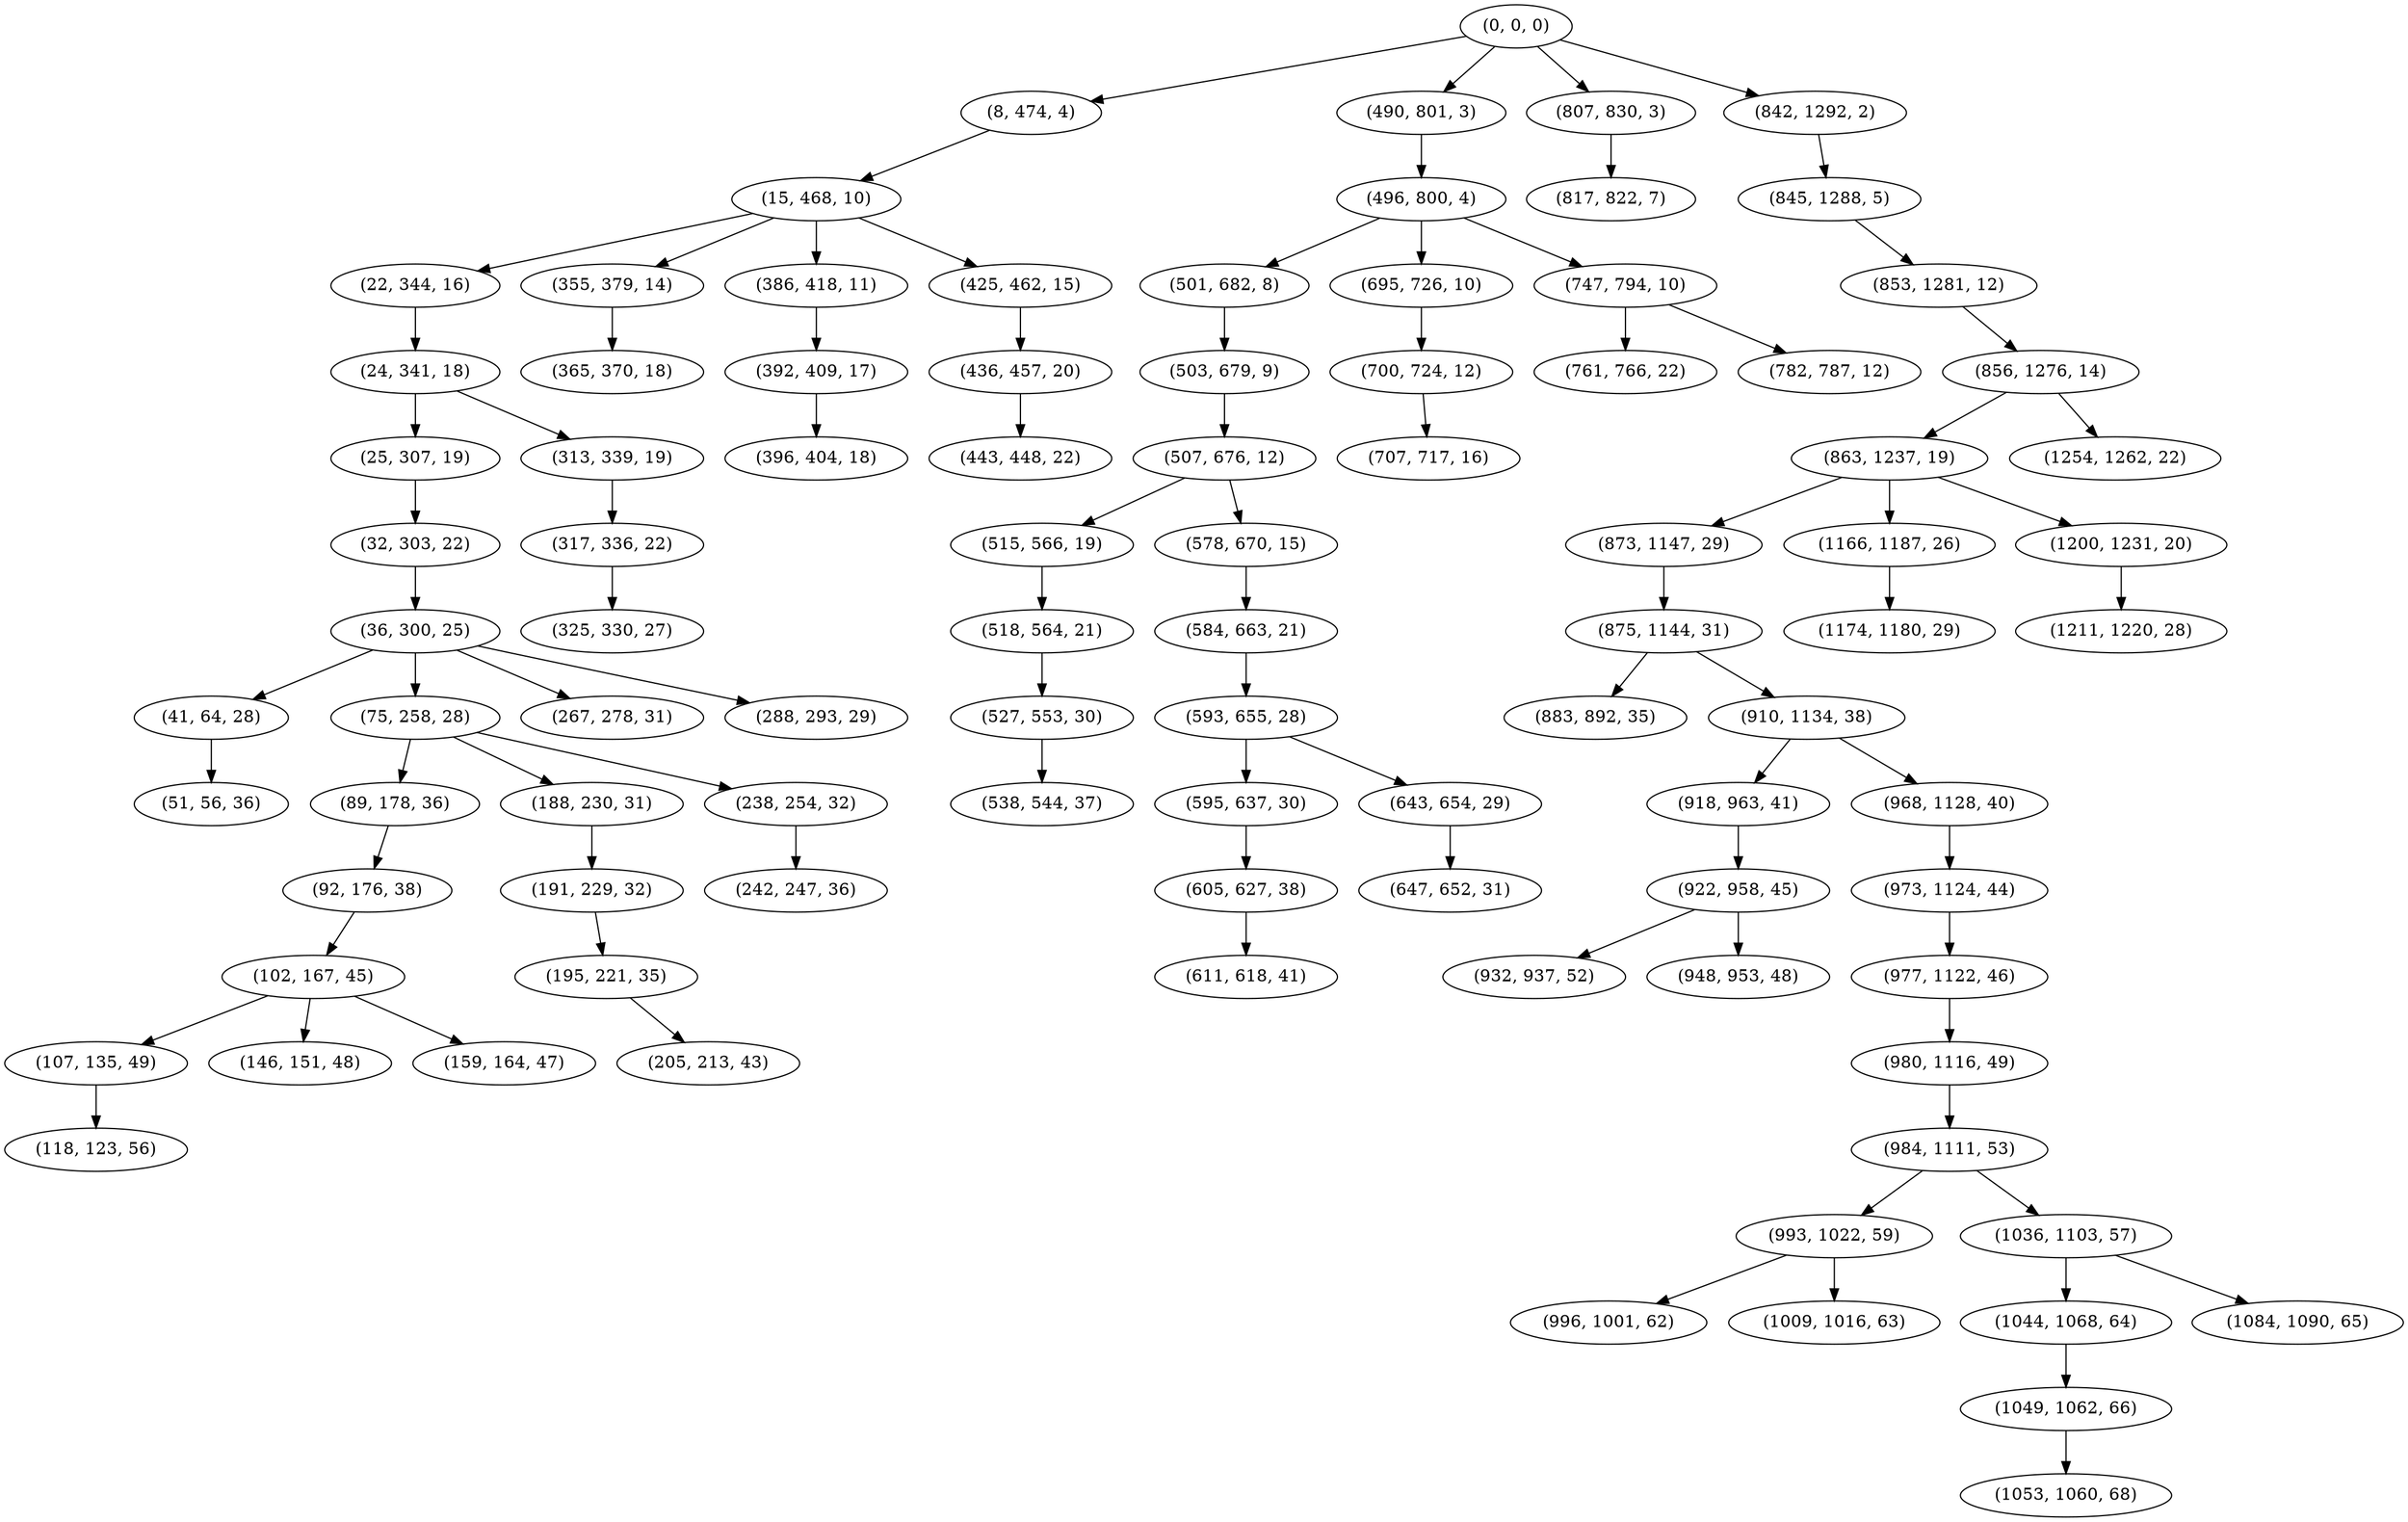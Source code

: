digraph tree {
    "(0, 0, 0)";
    "(8, 474, 4)";
    "(15, 468, 10)";
    "(22, 344, 16)";
    "(24, 341, 18)";
    "(25, 307, 19)";
    "(32, 303, 22)";
    "(36, 300, 25)";
    "(41, 64, 28)";
    "(51, 56, 36)";
    "(75, 258, 28)";
    "(89, 178, 36)";
    "(92, 176, 38)";
    "(102, 167, 45)";
    "(107, 135, 49)";
    "(118, 123, 56)";
    "(146, 151, 48)";
    "(159, 164, 47)";
    "(188, 230, 31)";
    "(191, 229, 32)";
    "(195, 221, 35)";
    "(205, 213, 43)";
    "(238, 254, 32)";
    "(242, 247, 36)";
    "(267, 278, 31)";
    "(288, 293, 29)";
    "(313, 339, 19)";
    "(317, 336, 22)";
    "(325, 330, 27)";
    "(355, 379, 14)";
    "(365, 370, 18)";
    "(386, 418, 11)";
    "(392, 409, 17)";
    "(396, 404, 18)";
    "(425, 462, 15)";
    "(436, 457, 20)";
    "(443, 448, 22)";
    "(490, 801, 3)";
    "(496, 800, 4)";
    "(501, 682, 8)";
    "(503, 679, 9)";
    "(507, 676, 12)";
    "(515, 566, 19)";
    "(518, 564, 21)";
    "(527, 553, 30)";
    "(538, 544, 37)";
    "(578, 670, 15)";
    "(584, 663, 21)";
    "(593, 655, 28)";
    "(595, 637, 30)";
    "(605, 627, 38)";
    "(611, 618, 41)";
    "(643, 654, 29)";
    "(647, 652, 31)";
    "(695, 726, 10)";
    "(700, 724, 12)";
    "(707, 717, 16)";
    "(747, 794, 10)";
    "(761, 766, 22)";
    "(782, 787, 12)";
    "(807, 830, 3)";
    "(817, 822, 7)";
    "(842, 1292, 2)";
    "(845, 1288, 5)";
    "(853, 1281, 12)";
    "(856, 1276, 14)";
    "(863, 1237, 19)";
    "(873, 1147, 29)";
    "(875, 1144, 31)";
    "(883, 892, 35)";
    "(910, 1134, 38)";
    "(918, 963, 41)";
    "(922, 958, 45)";
    "(932, 937, 52)";
    "(948, 953, 48)";
    "(968, 1128, 40)";
    "(973, 1124, 44)";
    "(977, 1122, 46)";
    "(980, 1116, 49)";
    "(984, 1111, 53)";
    "(993, 1022, 59)";
    "(996, 1001, 62)";
    "(1009, 1016, 63)";
    "(1036, 1103, 57)";
    "(1044, 1068, 64)";
    "(1049, 1062, 66)";
    "(1053, 1060, 68)";
    "(1084, 1090, 65)";
    "(1166, 1187, 26)";
    "(1174, 1180, 29)";
    "(1200, 1231, 20)";
    "(1211, 1220, 28)";
    "(1254, 1262, 22)";
    "(0, 0, 0)" -> "(8, 474, 4)";
    "(0, 0, 0)" -> "(490, 801, 3)";
    "(0, 0, 0)" -> "(807, 830, 3)";
    "(0, 0, 0)" -> "(842, 1292, 2)";
    "(8, 474, 4)" -> "(15, 468, 10)";
    "(15, 468, 10)" -> "(22, 344, 16)";
    "(15, 468, 10)" -> "(355, 379, 14)";
    "(15, 468, 10)" -> "(386, 418, 11)";
    "(15, 468, 10)" -> "(425, 462, 15)";
    "(22, 344, 16)" -> "(24, 341, 18)";
    "(24, 341, 18)" -> "(25, 307, 19)";
    "(24, 341, 18)" -> "(313, 339, 19)";
    "(25, 307, 19)" -> "(32, 303, 22)";
    "(32, 303, 22)" -> "(36, 300, 25)";
    "(36, 300, 25)" -> "(41, 64, 28)";
    "(36, 300, 25)" -> "(75, 258, 28)";
    "(36, 300, 25)" -> "(267, 278, 31)";
    "(36, 300, 25)" -> "(288, 293, 29)";
    "(41, 64, 28)" -> "(51, 56, 36)";
    "(75, 258, 28)" -> "(89, 178, 36)";
    "(75, 258, 28)" -> "(188, 230, 31)";
    "(75, 258, 28)" -> "(238, 254, 32)";
    "(89, 178, 36)" -> "(92, 176, 38)";
    "(92, 176, 38)" -> "(102, 167, 45)";
    "(102, 167, 45)" -> "(107, 135, 49)";
    "(102, 167, 45)" -> "(146, 151, 48)";
    "(102, 167, 45)" -> "(159, 164, 47)";
    "(107, 135, 49)" -> "(118, 123, 56)";
    "(188, 230, 31)" -> "(191, 229, 32)";
    "(191, 229, 32)" -> "(195, 221, 35)";
    "(195, 221, 35)" -> "(205, 213, 43)";
    "(238, 254, 32)" -> "(242, 247, 36)";
    "(313, 339, 19)" -> "(317, 336, 22)";
    "(317, 336, 22)" -> "(325, 330, 27)";
    "(355, 379, 14)" -> "(365, 370, 18)";
    "(386, 418, 11)" -> "(392, 409, 17)";
    "(392, 409, 17)" -> "(396, 404, 18)";
    "(425, 462, 15)" -> "(436, 457, 20)";
    "(436, 457, 20)" -> "(443, 448, 22)";
    "(490, 801, 3)" -> "(496, 800, 4)";
    "(496, 800, 4)" -> "(501, 682, 8)";
    "(496, 800, 4)" -> "(695, 726, 10)";
    "(496, 800, 4)" -> "(747, 794, 10)";
    "(501, 682, 8)" -> "(503, 679, 9)";
    "(503, 679, 9)" -> "(507, 676, 12)";
    "(507, 676, 12)" -> "(515, 566, 19)";
    "(507, 676, 12)" -> "(578, 670, 15)";
    "(515, 566, 19)" -> "(518, 564, 21)";
    "(518, 564, 21)" -> "(527, 553, 30)";
    "(527, 553, 30)" -> "(538, 544, 37)";
    "(578, 670, 15)" -> "(584, 663, 21)";
    "(584, 663, 21)" -> "(593, 655, 28)";
    "(593, 655, 28)" -> "(595, 637, 30)";
    "(593, 655, 28)" -> "(643, 654, 29)";
    "(595, 637, 30)" -> "(605, 627, 38)";
    "(605, 627, 38)" -> "(611, 618, 41)";
    "(643, 654, 29)" -> "(647, 652, 31)";
    "(695, 726, 10)" -> "(700, 724, 12)";
    "(700, 724, 12)" -> "(707, 717, 16)";
    "(747, 794, 10)" -> "(761, 766, 22)";
    "(747, 794, 10)" -> "(782, 787, 12)";
    "(807, 830, 3)" -> "(817, 822, 7)";
    "(842, 1292, 2)" -> "(845, 1288, 5)";
    "(845, 1288, 5)" -> "(853, 1281, 12)";
    "(853, 1281, 12)" -> "(856, 1276, 14)";
    "(856, 1276, 14)" -> "(863, 1237, 19)";
    "(856, 1276, 14)" -> "(1254, 1262, 22)";
    "(863, 1237, 19)" -> "(873, 1147, 29)";
    "(863, 1237, 19)" -> "(1166, 1187, 26)";
    "(863, 1237, 19)" -> "(1200, 1231, 20)";
    "(873, 1147, 29)" -> "(875, 1144, 31)";
    "(875, 1144, 31)" -> "(883, 892, 35)";
    "(875, 1144, 31)" -> "(910, 1134, 38)";
    "(910, 1134, 38)" -> "(918, 963, 41)";
    "(910, 1134, 38)" -> "(968, 1128, 40)";
    "(918, 963, 41)" -> "(922, 958, 45)";
    "(922, 958, 45)" -> "(932, 937, 52)";
    "(922, 958, 45)" -> "(948, 953, 48)";
    "(968, 1128, 40)" -> "(973, 1124, 44)";
    "(973, 1124, 44)" -> "(977, 1122, 46)";
    "(977, 1122, 46)" -> "(980, 1116, 49)";
    "(980, 1116, 49)" -> "(984, 1111, 53)";
    "(984, 1111, 53)" -> "(993, 1022, 59)";
    "(984, 1111, 53)" -> "(1036, 1103, 57)";
    "(993, 1022, 59)" -> "(996, 1001, 62)";
    "(993, 1022, 59)" -> "(1009, 1016, 63)";
    "(1036, 1103, 57)" -> "(1044, 1068, 64)";
    "(1036, 1103, 57)" -> "(1084, 1090, 65)";
    "(1044, 1068, 64)" -> "(1049, 1062, 66)";
    "(1049, 1062, 66)" -> "(1053, 1060, 68)";
    "(1166, 1187, 26)" -> "(1174, 1180, 29)";
    "(1200, 1231, 20)" -> "(1211, 1220, 28)";
}
